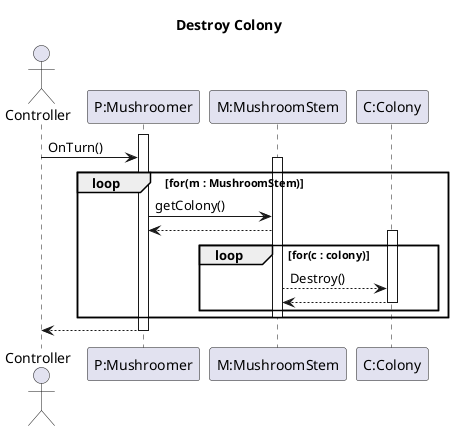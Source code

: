 @startuml destroyColony
title Destroy Colony
actor Controller
participant "P:Mushroomer" as P
participant "M:MushroomStem" as M
participant "C:Colony" as C

activate P
Controller -> P : OnTurn()


loop for(m : MushroomStem)
    activate M
    P-> M : getColony()
    M-->P
        loop for(c : colony)
            activate C
            M --> C : Destroy()
            C --> M
            deactivate C
        end
    deactivate M
    end

P --> Controller
deactivate P


@enduml